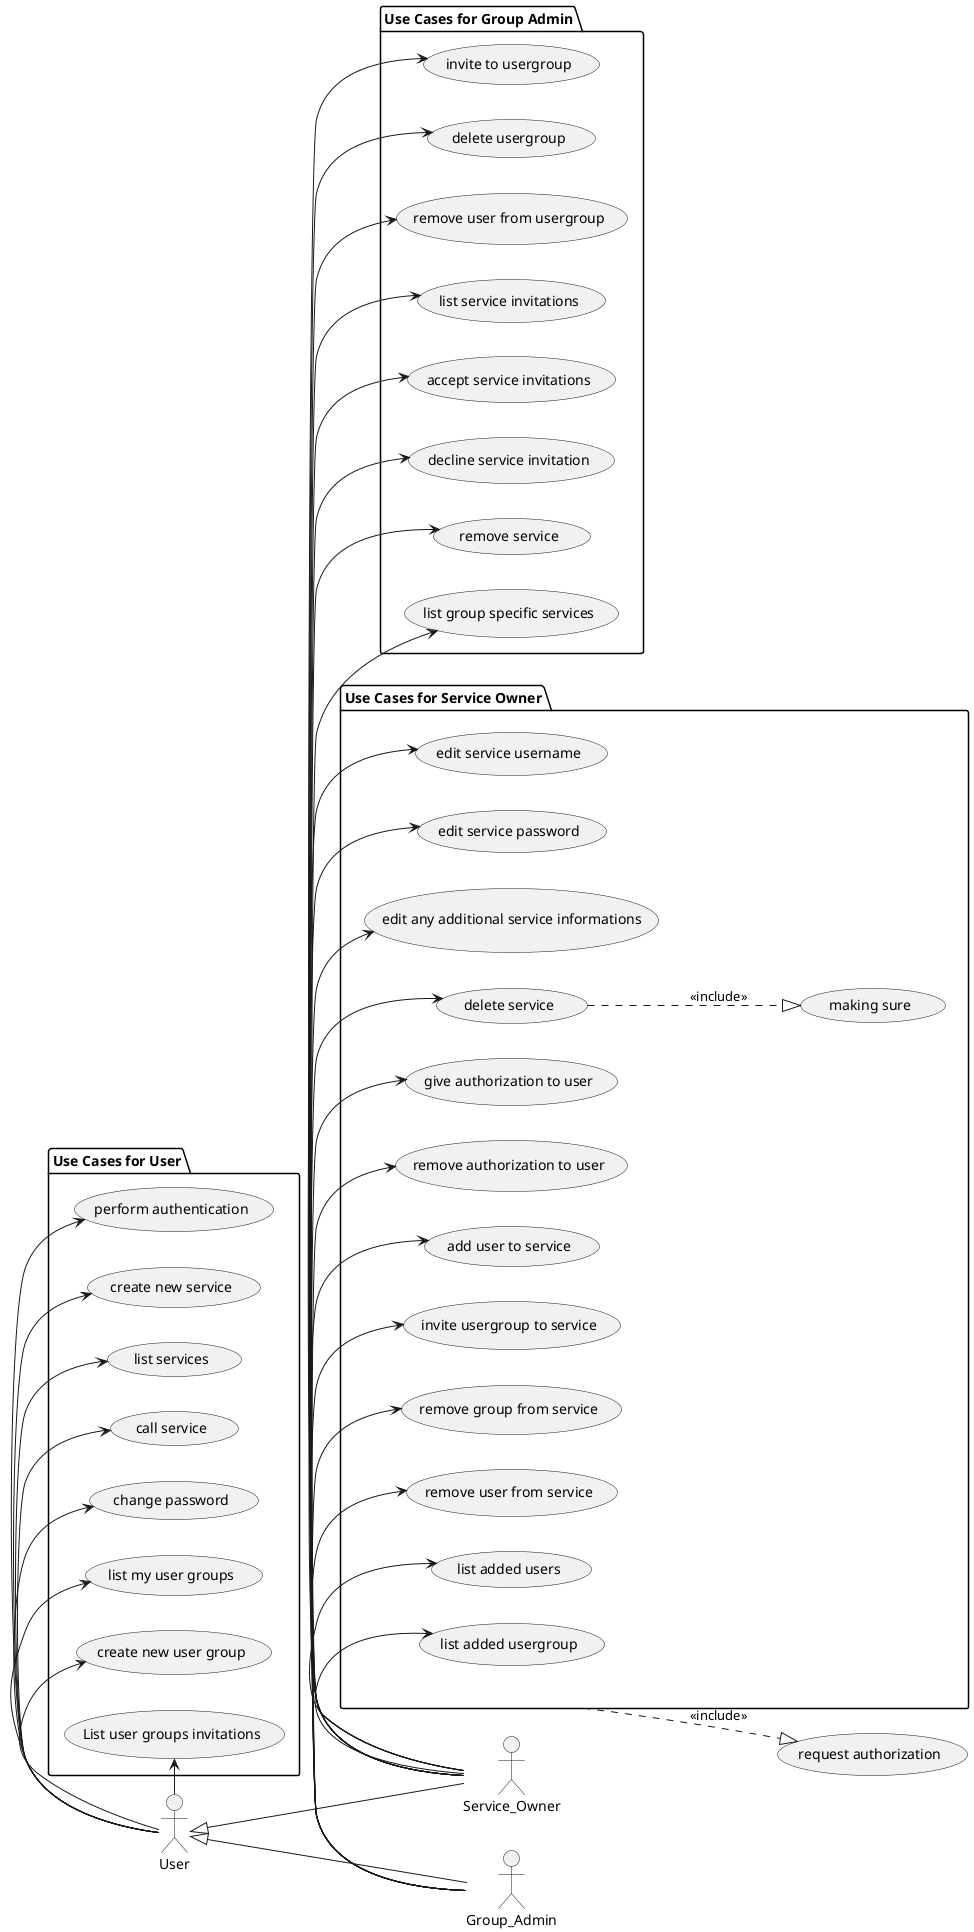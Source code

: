 @startuml

left to right direction

actor User
actor Service_Owner
actor Group_Admin

User <|-- Service_Owner
User <|-- Group_Admin

package "Use Cases for User" {
    (perform authentication) as PA
    (create new service) as CNS
    (list services) as LS
    (call service) as CS
    (change password) as CP
    (list my user groups) as LMUG
    (create new user group) as CNUG
    (List user groups invitations) as LUGI
}

User -> PA
User -> CNS
User -> LS
User -> CS
User -> CP
User -> LMUG
User -> CNUG
User -> LUGI

package "Use Cases for Service Owner" as SO{
    (edit service username) as ESU
    (edit service password) as ESP
    (edit any additional service informations) as EASI
    (delete service) as DS
    
    (give authorization to user) as G_AUTH
    (remove authorization to user) as R_AUTH
    (add user to service) as AUTS
    (invite usergroup to service) as IUFS
    (remove group from service) as RGFS
    (remove user from service) as RUFS
    (list added users) as LAU
    (list added usergroup) as LAG
    (making sure) as MS
}

(request authorization) as AUTH

DS ..|> MS : <<include>>
Service_Owner -> ESU
Service_Owner -> ESP
Service_Owner -> EASI
Service_Owner -> DS
SO ..|> AUTH : <<include>>
Service_Owner -> G_AUTH
Service_Owner -> R_AUTH
Service_Owner -> AUTS
Service_Owner -> IUFS
Service_Owner -> RGFS
Service_Owner -> RUFS
Service_Owner -> LAU
Service_Owner -> LAG

package "Use Cases for Group Admin" {
    (invite to usergroup) as ITG
    (delete usergroup) as DG
    (remove user from usergroup) as RUFG
    (list service invitations) as LSI
    (accept service invitations) as ASI
    (decline service invitation) as DSI
    (remove service) as RS
    (list group specific services) as LGSS
}

Group_Admin -> ITG
Group_Admin -> DG
Group_Admin -> RUFG
Group_Admin -> LSI
Group_Admin -> ASI
Group_Admin -> DSI
Group_Admin -> RS
Group_Admin -> LGSS

@enduml